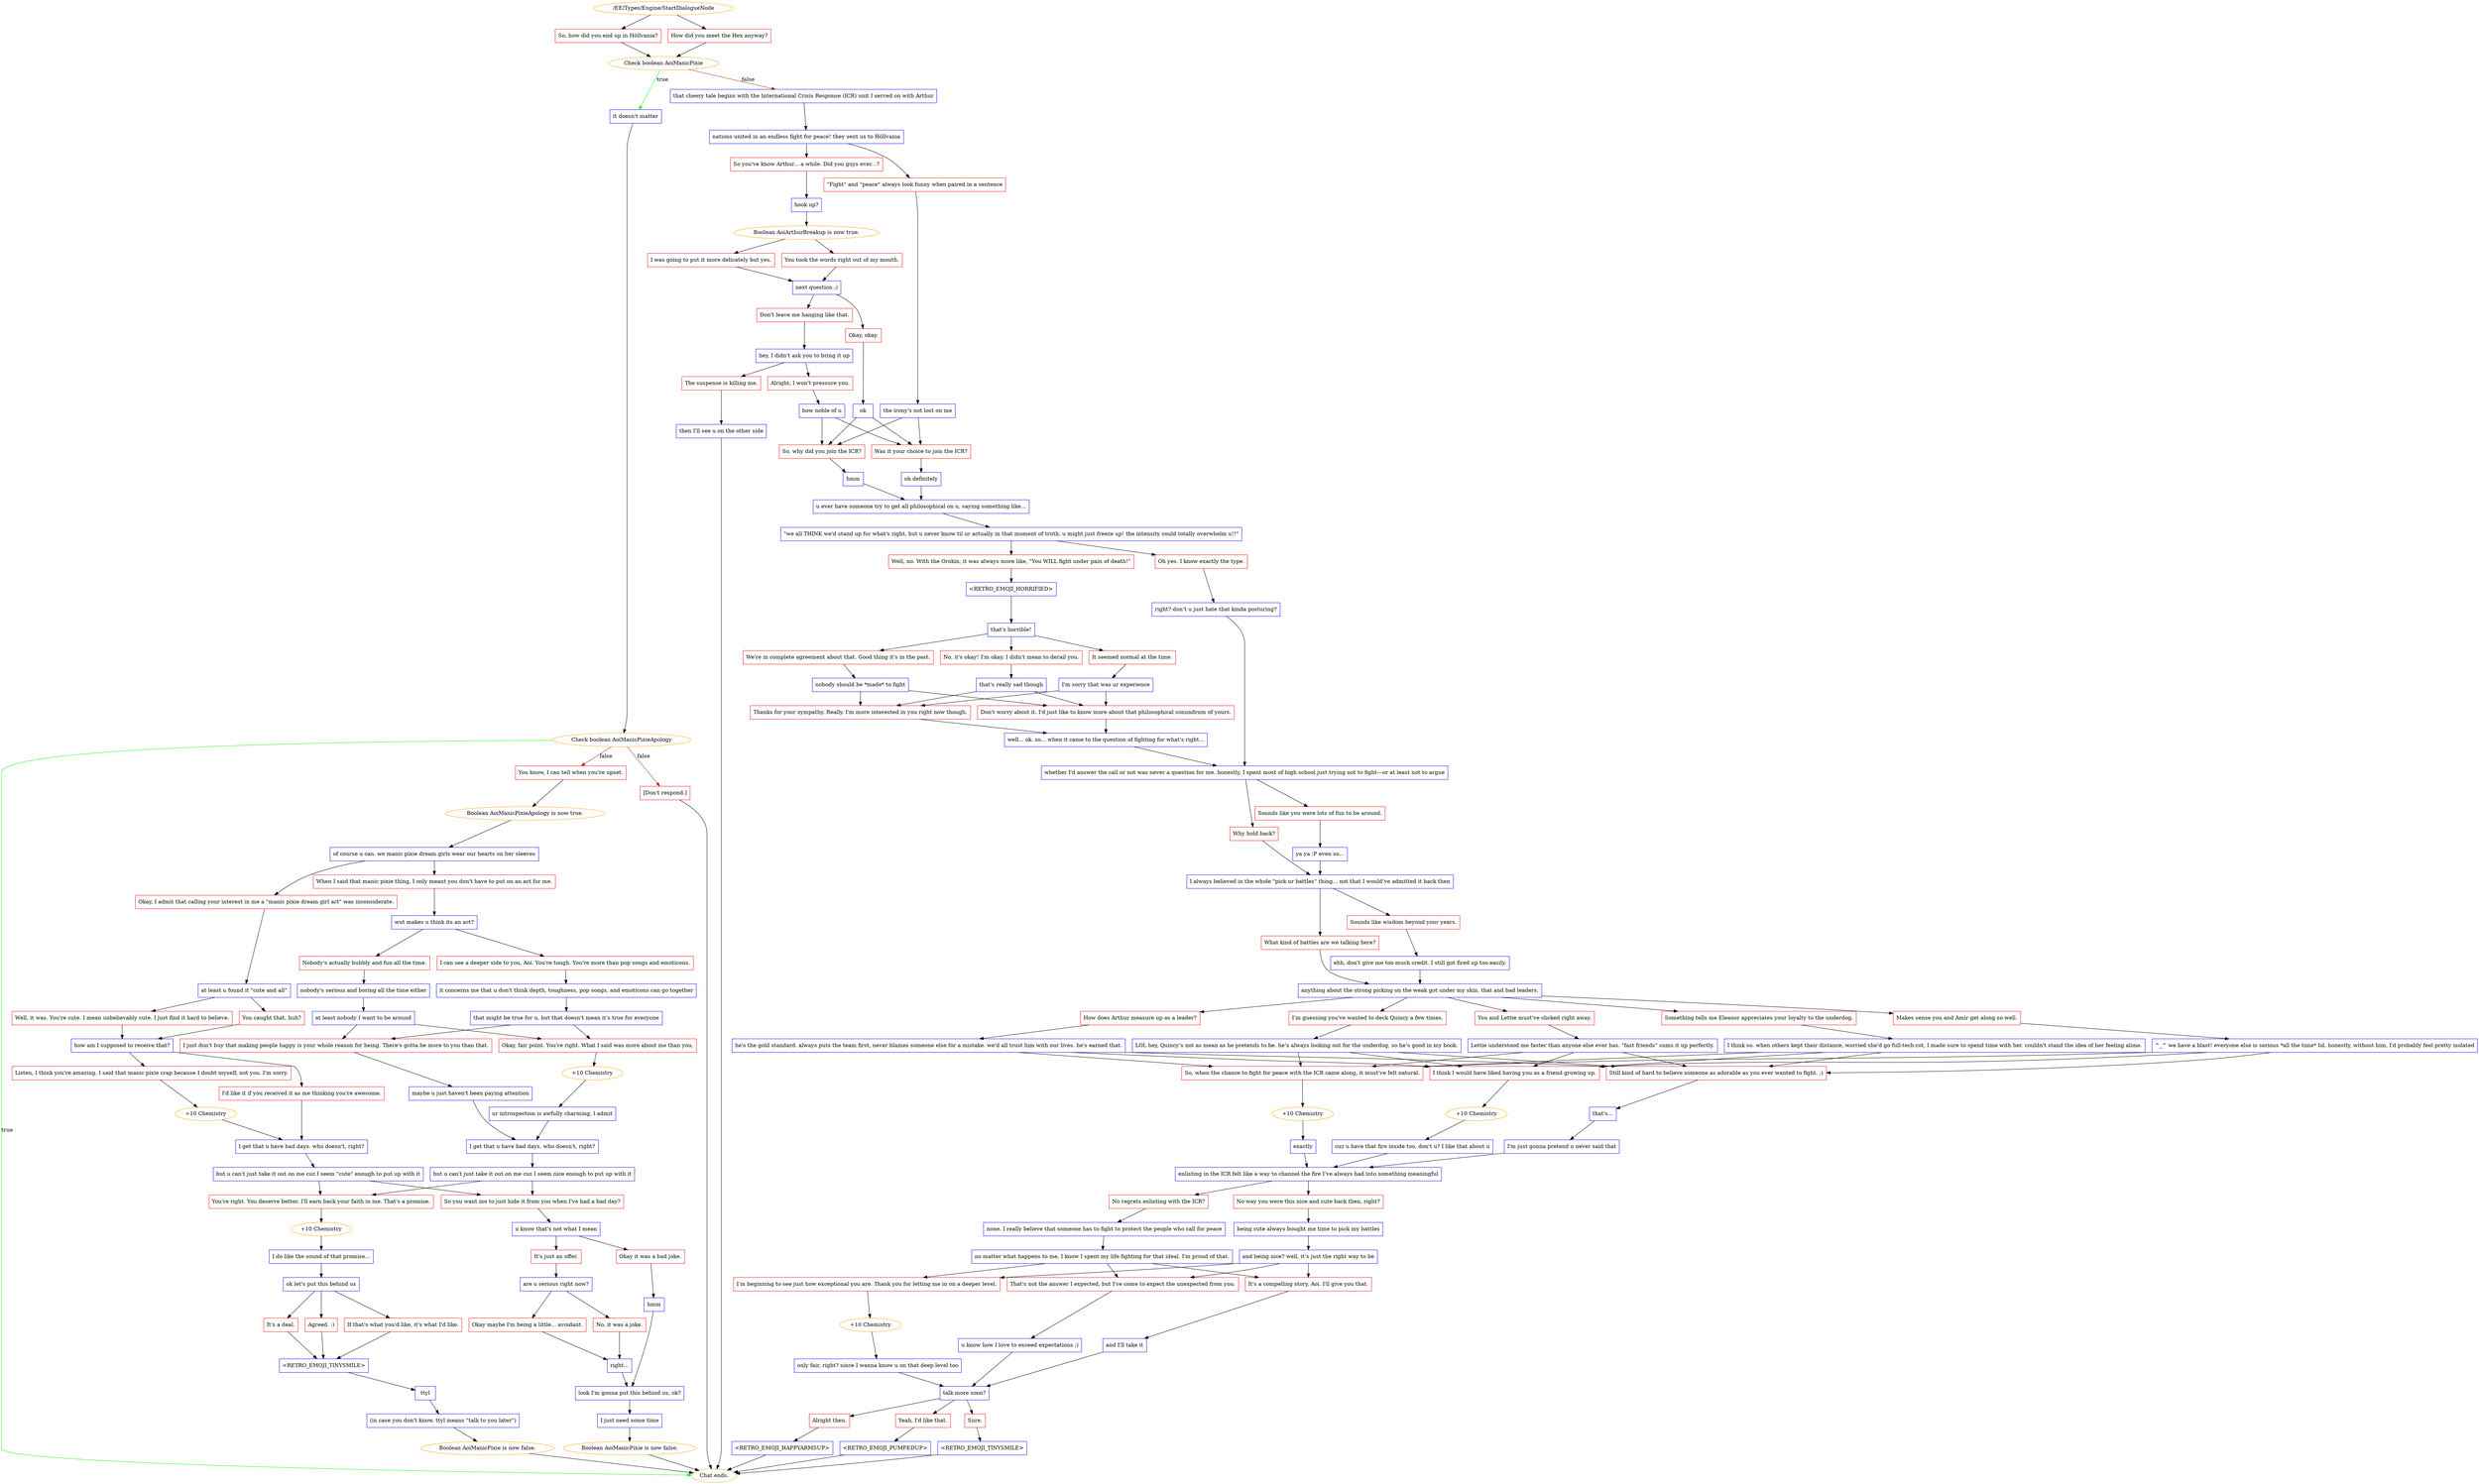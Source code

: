 digraph {
	1676 [label="/EE/Types/Engine/StartDialogueNode",color=orange];
		1676 -> 1677;
		1676 -> 1678;
	1677 [label="So, how did you end up in Höllvania?",shape=box,color=red];
		1677 -> 1679;
	1678 [label="How did you meet the Hex anyway?",shape=box,color=red];
		1678 -> 1679;
	1679 [label="Check boolean AoiManicPixie",color=orange];
		1679 -> 1680 [label=true,color=green];
		1679 -> 1739 [label=false,color=brown];
	1680 [label="it doesn't matter",shape=box,color=blue];
		1680 -> 1681;
	1739 [label="that cheery tale begins with the International Crisis Response (ICR) unit I served on with Arthur",shape=box,color=blue];
		1739 -> 1740;
	1681 [label="Check boolean AoiManicPixieApology",color=orange];
		1681 -> "Chat ends." [label=true,color=green];
		1681 -> 1683 [label=false,color=brown];
		1681 -> 1684 [label=false,color=brown];
	1740 [label="nations united in an endless fight for peace! they sent us to Höllvania",shape=box,color=blue];
		1740 -> 1741;
		1740 -> 1742;
	"Chat ends." [color=orange];
	1683 [label="You know, I can tell when you're upset.",shape=box,color=red];
		1683 -> 1686;
	1684 [label="[Don't respond.]",shape=box,color=red];
		1684 -> "Chat ends.";
	1741 [label="So you've know Arthur... a while. Did you guys ever...?",shape=box,color=red];
		1741 -> 1744;
	1742 [label="\"Fight\" and \"peace\" always look funny when paired in a sentence",shape=box,color=red];
		1742 -> 1743;
	1686 [label="Boolean AoiManicPixieApology is now true.",color=orange];
		1686 -> 1687;
	"Chat ends." [color=orange];
	1744 [label="hook up?",shape=box,color=blue];
		1744 -> 1745;
	1743 [label="the irony's not lost on me",shape=box,color=blue];
		1743 -> 1759;
		1743 -> 1760;
	1687 [label="of course u can. we manic pixie dream girls wear our hearts on her sleeves",shape=box,color=blue];
		1687 -> 1688;
		1687 -> 1689;
	1745 [label="Boolean AoiArthurBreakup is now true.",color=orange];
		1745 -> 1746;
		1745 -> 1747;
	1759 [label="So, why did you join the ICR?",shape=box,color=red];
		1759 -> 1761;
	1760 [label="Was it your choice to join the ICR?",shape=box,color=red];
		1760 -> 1762;
	1688 [label="Okay, I admit that calling your interest in me a \"manic pixie dream girl act\" was inconsiderate.",shape=box,color=red];
		1688 -> 1690;
	1689 [label="When I said that manic pixie thing, I only meant you don't have to put on an act for me.",shape=box,color=red];
		1689 -> 1696;
	1746 [label="I was going to put it more delicately but yes.",shape=box,color=red];
		1746 -> 1748;
	1747 [label="You took the words right out of my mouth.",shape=box,color=red];
		1747 -> 1748;
	1761 [label="hmm",shape=box,color=blue];
		1761 -> 1763;
	1762 [label="oh definitely",shape=box,color=blue];
		1762 -> 1763;
	1690 [label="at least u found it \"cute and all\"",shape=box,color=blue];
		1690 -> 1691;
		1690 -> 1692;
	1696 [label="wut makes u think its an act?",shape=box,color=blue];
		1696 -> 1695;
		1696 -> 1694;
	1748 [label="next question ;)",shape=box,color=blue];
		1748 -> 1749;
		1748 -> 1750;
	1763 [label="u ever have someone try to get all philosophical on u, saying something like...",shape=box,color=blue];
		1763 -> 1764;
	1691 [label="Well, it was. You're cute. I mean unbelievably cute. I just find it hard to believe.",shape=box,color=red];
		1691 -> 1693;
	1692 [label="You caught that, huh?",shape=box,color=red];
		1692 -> 1693;
	1695 [label="Nobody's actually bubbly and fun all the time.",shape=box,color=red];
		1695 -> 1698;
	1694 [label="I can see a deeper side to you, Aoi. You're tough. You're more than pop songs and emoticons.",shape=box,color=red];
		1694 -> 1699;
	1749 [label="Don't leave me hanging like that.",shape=box,color=red];
		1749 -> 1751;
	1750 [label="Okay, okay.",shape=box,color=red];
		1750 -> 1752;
	1764 [label="\"we all THINK we'd stand up for what's right, but u never know til ur actually in that moment of truth. u might just freeze up! the intensity could totally overwhelm u!!\"",shape=box,color=blue];
		1764 -> 1765;
		1764 -> 1766;
	1693 [label="how am I supposed to receive that?",shape=box,color=blue];
		1693 -> 1700;
		1693 -> 1701;
	1698 [label="nobody's serious and boring all the time either",shape=box,color=blue];
		1698 -> 1704;
	1699 [label="it concerns me that u don't think depth, toughness, pop songs, and emoticons can go together",shape=box,color=blue];
		1699 -> 1705;
	1751 [label="hey, I didn't ask you to bring it up",shape=box,color=blue];
		1751 -> 1753;
		1751 -> 1754;
	1752 [label="ok",shape=box,color=blue];
		1752 -> 1759;
		1752 -> 1760;
	1765 [label="Well, no. With the Orokin, it was always more like, \"You WILL fight under pain of death!\"",shape=box,color=red];
		1765 -> 2660;
	1766 [label="Oh yes. I know exactly the type.",shape=box,color=red];
		1766 -> 1768;
	1700 [label="Listen, I think you're amazing. I said that manic pixie crap because I doubt myself, not you. I'm sorry.",shape=box,color=red];
		1700 -> 1702;
	1701 [label="I'd like it if you received it as me thinking you're awesome.",shape=box,color=red];
		1701 -> 1707;
	1704 [label="at least nobody I want to be around",shape=box,color=blue];
		1704 -> 1703;
		1704 -> 1706;
	1705 [label="that might be true for u, but that doesn't mean it's true for everyone",shape=box,color=blue];
		1705 -> 1706;
		1705 -> 1703;
	1753 [label="The suspense is killing me.",shape=box,color=red];
		1753 -> 1755;
	1754 [label="Alright, I won't pressure you.",shape=box,color=red];
		1754 -> 1756;
	2660 [label="<RETRO_EMOJI_HORRIFIED>",shape=box,color=blue];
		2660 -> 2661;
	1768 [label="right? don’t u just hate that kinda posturing?",shape=box,color=blue];
		1768 -> 1778;
	1702 [label="+10 Chemistry",color=orange];
		1702 -> 1707;
	1707 [label="I get that u have bad days. who doesn't, right?",shape=box,color=blue];
		1707 -> 1708;
	1703 [label="I just don't buy that making people happy is your whole reason for being. There's gotta be more to you than that.",shape=box,color=red];
		1703 -> 1709;
	1706 [label="Okay, fair point. You're right. What I said was more about me than you.",shape=box,color=red];
		1706 -> 1710;
	1755 [label="then I'll see u on the other side",shape=box,color=blue];
		1755 -> "Chat ends.";
	1756 [label="how noble of u",shape=box,color=blue];
		1756 -> 1759;
		1756 -> 1760;
	2661 [label="that's horrible!",shape=box,color=blue];
		2661 -> 1769;
		2661 -> 1770;
		2661 -> 1771;
	1778 [label="whether I'd answer the call or not was never a question for me. honestly, I spent most of high school just trying not to fight—or at least not to argue",shape=box,color=blue];
		1778 -> 1779;
		1778 -> 1780;
	1708 [label="but u can't just take it out on me cuz I seem \"cute\" enough to put up with it",shape=box,color=blue];
		1708 -> 1714;
		1708 -> 1715;
	1709 [label="maybe u just haven't been paying attention",shape=box,color=blue];
		1709 -> 1712;
	1710 [label="+10 Chemistry",color=orange];
		1710 -> 1711;
	"Chat ends." [color=orange];
	1769 [label="We're in complete agreement about that. Good thing it's in the past.",shape=box,color=red];
		1769 -> 1772;
	1770 [label="No, it's okay! I'm okay. I didn't mean to derail you.",shape=box,color=red];
		1770 -> 1773;
	1771 [label="It seemed normal at the time.",shape=box,color=red];
		1771 -> 1774;
	1779 [label="Why hold back?",shape=box,color=red];
		1779 -> 1782;
	1780 [label="Sounds like you were lots of fun to be around.",shape=box,color=red];
		1780 -> 1781;
	1714 [label="You're right. You deserve better. I'll earn back your faith in me. That's a promise.",shape=box,color=red];
		1714 -> 1716;
	1715 [label="So you want me to just hide it from you when I've had a bad day?",shape=box,color=red];
		1715 -> 1717;
	1712 [label="I get that u have bad days. who doesn't, right?",shape=box,color=blue];
		1712 -> 1713;
	1711 [label="ur introspection is awfully charming, I admit",shape=box,color=blue];
		1711 -> 1712;
	1772 [label="nobody should be *made* to fight",shape=box,color=blue];
		1772 -> 1775;
		1772 -> 1776;
	1773 [label="that's really sad though",shape=box,color=blue];
		1773 -> 1775;
		1773 -> 1776;
	1774 [label="I'm sorry that was ur experience",shape=box,color=blue];
		1774 -> 1775;
		1774 -> 1776;
	1782 [label="I always believed in the whole \"pick ur battles\" thing... not that I would’ve admitted it back then",shape=box,color=blue];
		1782 -> 1783;
		1782 -> 1784;
	1781 [label="ya ya :P even so...",shape=box,color=blue];
		1781 -> 1782;
	1716 [label="+10 Chemistry",color=orange];
		1716 -> 1720;
	1717 [label="u know that's not what I mean",shape=box,color=blue];
		1717 -> 1718;
		1717 -> 1719;
	1713 [label="but u can't just take it out on me cuz I seem nice enough to put up with it",shape=box,color=blue];
		1713 -> 1714;
		1713 -> 1715;
	1775 [label="Thanks for your sympathy. Really. I'm more interested in you right now though.",shape=box,color=red];
		1775 -> 1777;
	1776 [label="Don't worry about it. I'd just like to know more about that philosophical conundrum of yours.",shape=box,color=red];
		1776 -> 1777;
	1783 [label="What kind of battles are we talking here?",shape=box,color=red];
		1783 -> 1786;
	1784 [label="Sounds like wisdom beyond your years.",shape=box,color=red];
		1784 -> 1785;
	1720 [label="I do like the sound of that promise...",shape=box,color=blue];
		1720 -> 1721;
	1718 [label="It's just an offer.",shape=box,color=red];
		1718 -> 1728;
	1719 [label="Okay it was a bad joke.",shape=box,color=red];
		1719 -> 1729;
	1777 [label="well... ok. so... when it came to the question of fighting for what's right...",shape=box,color=blue];
		1777 -> 1778;
	1786 [label="anything about the strong picking on the weak got under my skin. that and bad leaders.",shape=box,color=blue];
		1786 -> 1787;
		1786 -> 1789;
		1786 -> 1791;
		1786 -> 1793;
		1786 -> 1795;
	1785 [label="ehh, don't give me too much credit. I still got fired up too easily.",shape=box,color=blue];
		1785 -> 1786;
	1721 [label="ok let's put this behind us",shape=box,color=blue];
		1721 -> 1722;
		1721 -> 1723;
		1721 -> 1724;
	1728 [label="are u serious right now?",shape=box,color=blue];
		1728 -> 1730;
		1728 -> 1731;
	1729 [label="hmm",shape=box,color=blue];
		1729 -> 1733;
	1787 [label="How does Arthur measure up as a leader?",shape=box,color=red];
		1787 -> 1788;
	1789 [label="I’m guessing you've wanted to deck Quincy a few times.",shape=box,color=red];
		1789 -> 1790;
	1791 [label="You and Lettie must've clicked right away.",shape=box,color=red];
		1791 -> 1792;
	1793 [label="Something tells me Eleanor appreciates your loyalty to the underdog.",shape=box,color=red];
		1793 -> 1794;
	1795 [label="Makes sense you and Amir get along so well.",shape=box,color=red];
		1795 -> 1796;
	1722 [label="It's a deal.",shape=box,color=red];
		1722 -> 1725;
	1723 [label="Agreed. :)",shape=box,color=red];
		1723 -> 1725;
	1724 [label="If that's what you'd like, it's what I'd like.",shape=box,color=red];
		1724 -> 1725;
	1730 [label="Okay maybe I'm being a little... avoidant.",shape=box,color=red];
		1730 -> 1732;
	1731 [label="No, it was a joke.",shape=box,color=red];
		1731 -> 1732;
	1733 [label="look I'm gonna put this behind us, ok?",shape=box,color=blue];
		1733 -> 1734;
	1788 [label="he's the gold standard. always puts the team first, never blames someone else for a mistake. we'd all trust him with our lives. he's earned that.",shape=box,color=blue];
		1788 -> 1798;
		1788 -> 1799;
		1788 -> 1800;
	1790 [label="LOL hey, Quincy’s not as mean as he pretends to be. he’s always looking out for the underdog, so he’s good in my book.",shape=box,color=blue];
		1790 -> 1798;
		1790 -> 1799;
		1790 -> 1800;
	1792 [label="Lettie understood me faster than anyone else ever has. \"fast friends\" sums it up perfectly.",shape=box,color=blue];
		1792 -> 1798;
		1792 -> 1799;
		1792 -> 1800;
	1794 [label="I think so. when others kept their distance, worried she'd go full-tech-rot, I made sure to spend time with her. couldn't stand the idea of her feeling alone.",shape=box,color=blue];
		1794 -> 1798;
		1794 -> 1799;
		1794 -> 1800;
	1796 [label="^_^ we have a blast! everyone else is serious *all the time* lol. honestly, without him, I'd probably feel pretty isolated",shape=box,color=blue];
		1796 -> 1798;
		1796 -> 1799;
		1796 -> 1800;
	1725 [label="<RETRO_EMOJI_TINYSMILE>",shape=box,color=blue];
		1725 -> 1726;
	1732 [label="right...",shape=box,color=blue];
		1732 -> 1733;
	1734 [label="I just need some time",shape=box,color=blue];
		1734 -> 1738;
	1798 [label="So, when the chance to fight for peace with the ICR came along, it must've felt natural.",shape=box,color=red];
		1798 -> 1801;
	1799 [label="I think I would have liked having you as a friend growing up.",shape=box,color=red];
		1799 -> 1802;
	1800 [label="Still kind of hard to believe someone as adorable as you ever wanted to fight. ;)",shape=box,color=red];
		1800 -> 1803;
	1726 [label="ttyl",shape=box,color=blue];
		1726 -> 1727;
	1738 [label="Boolean AoiManicPixie is now false.",color=orange];
		1738 -> "Chat ends.";
	1801 [label="+10 Chemistry",color=orange];
		1801 -> 1804;
	1802 [label="+10 Chemistry",color=orange];
		1802 -> 1805;
	1803 [label="that's...",shape=box,color=blue];
		1803 -> 1806;
	1727 [label="(in case you don't know, ttyl means \"talk to you later\")",shape=box,color=blue];
		1727 -> 1735;
	"Chat ends." [color=orange];
	1804 [label="exactly",shape=box,color=blue];
		1804 -> 1807;
	1805 [label="cuz u have that fire inside too, don't u? I like that about u",shape=box,color=blue];
		1805 -> 1807;
	1806 [label="I'm just gonna pretend u never said that",shape=box,color=blue];
		1806 -> 1807;
	1735 [label="Boolean AoiManicPixie is now false.",color=orange];
		1735 -> "Chat ends.";
	1807 [label="enlisting in the ICR felt like a way to channel the fire I’ve always had into something meaningful",shape=box,color=blue];
		1807 -> 1808;
		1807 -> 1809;
	"Chat ends." [color=orange];
	1808 [label="No regrets enlisting with the ICR?",shape=box,color=red];
		1808 -> 1810;
	1809 [label="No way you were this nice and cute back then, right?",shape=box,color=red];
		1809 -> 1812;
	1810 [label="none. I really believe that someone has to fight to protect the people who call for peace",shape=box,color=blue];
		1810 -> 1811;
	1812 [label="being cute always bought me time to pick my battles",shape=box,color=blue];
		1812 -> 1813;
	1811 [label="no matter what happens to me, I know I spent my life fighting for that ideal. I'm proud of that.",shape=box,color=blue];
		1811 -> 1814;
		1811 -> 1815;
		1811 -> 1816;
	1813 [label="and being nice? well, it’s just the right way to be",shape=box,color=blue];
		1813 -> 1814;
		1813 -> 1815;
		1813 -> 1816;
	1814 [label="I’m beginning to see just how exceptional you are. Thank you for letting me in on a deeper level.",shape=box,color=red];
		1814 -> 1818;
	1815 [label="That's not the answer I expected, but I've come to expect the unexpected from you.",shape=box,color=red];
		1815 -> 1819;
	1816 [label="It's a compelling story, Aoi. I'll give you that.",shape=box,color=red];
		1816 -> 1820;
	1818 [label="+10 Chemistry",color=orange];
		1818 -> 1817;
	1819 [label="u know how I love to exceed expectations ;)",shape=box,color=blue];
		1819 -> 1821;
	1820 [label="and I'll take it",shape=box,color=blue];
		1820 -> 1821;
	1817 [label="only fair, right? since I wanna know u on that deep level too",shape=box,color=blue];
		1817 -> 1821;
	1821 [label="talk more soon?",shape=box,color=blue];
		1821 -> 1824;
		1821 -> 1822;
		1821 -> 1823;
	1824 [label="Alright then.",shape=box,color=red];
		1824 -> 1825;
	1822 [label="Yeah, I'd like that.",shape=box,color=red];
		1822 -> 1828;
	1823 [label="Sure.",shape=box,color=red];
		1823 -> 1830;
	1825 [label="<RETRO_EMOJI_HAPPYARMSUP>",shape=box,color=blue];
		1825 -> "Chat ends.";
	1828 [label="<RETRO_EMOJI_PUMPEDUP>",shape=box,color=blue];
		1828 -> "Chat ends.";
	1830 [label="<RETRO_EMOJI_TINYSMILE>",shape=box,color=blue];
		1830 -> "Chat ends.";
	"Chat ends." [color=orange];
	"Chat ends." [color=orange];
	"Chat ends." [color=orange];
}